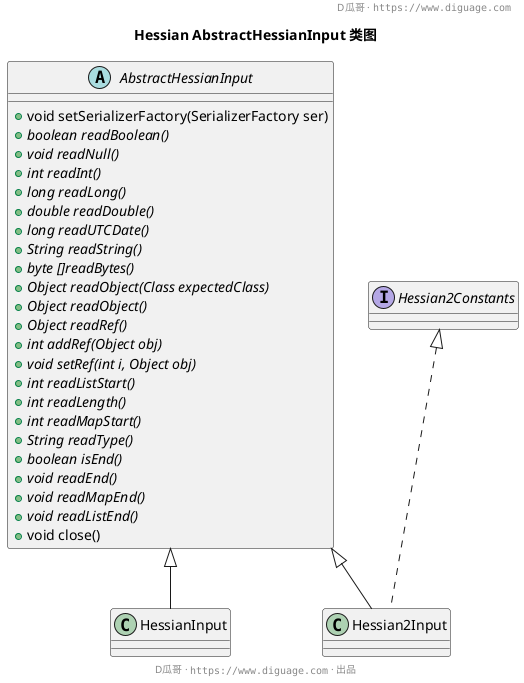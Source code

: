 @startuml
header D瓜哥 · ""https://www.diguage.com""

title **Hessian AbstractHessianInput 类图**


abstract class AbstractHessianInput {
  +void setSerializerFactory(SerializerFactory ser)
  +{abstract} boolean readBoolean()
  +{abstract} void readNull()
  +{abstract} int readInt()
  +{abstract} long readLong()
  +{abstract} double readDouble()
  +{abstract} long readUTCDate()
  +{abstract} String readString()
  +{abstract} byte []readBytes()
  +{abstract} Object readObject(Class expectedClass)
  +{abstract} Object readObject()
  +{abstract} Object readRef()
  +{abstract} int addRef(Object obj)
  +{abstract} void setRef(int i, Object obj)
  +{abstract} int readListStart()
  +{abstract} int readLength()
  +{abstract} int readMapStart()
  +{abstract} String readType()
  +{abstract} boolean isEnd()
  +{abstract} void readEnd()
  +{abstract} void readMapEnd()
  +{abstract} void readListEnd()
  +void close()
}

class HessianInput extends AbstractHessianInput

class Hessian2Input extends AbstractHessianInput implements Hessian2Constants

footer D瓜哥 · ""https://www.diguage.com"" · 出品
@enduml